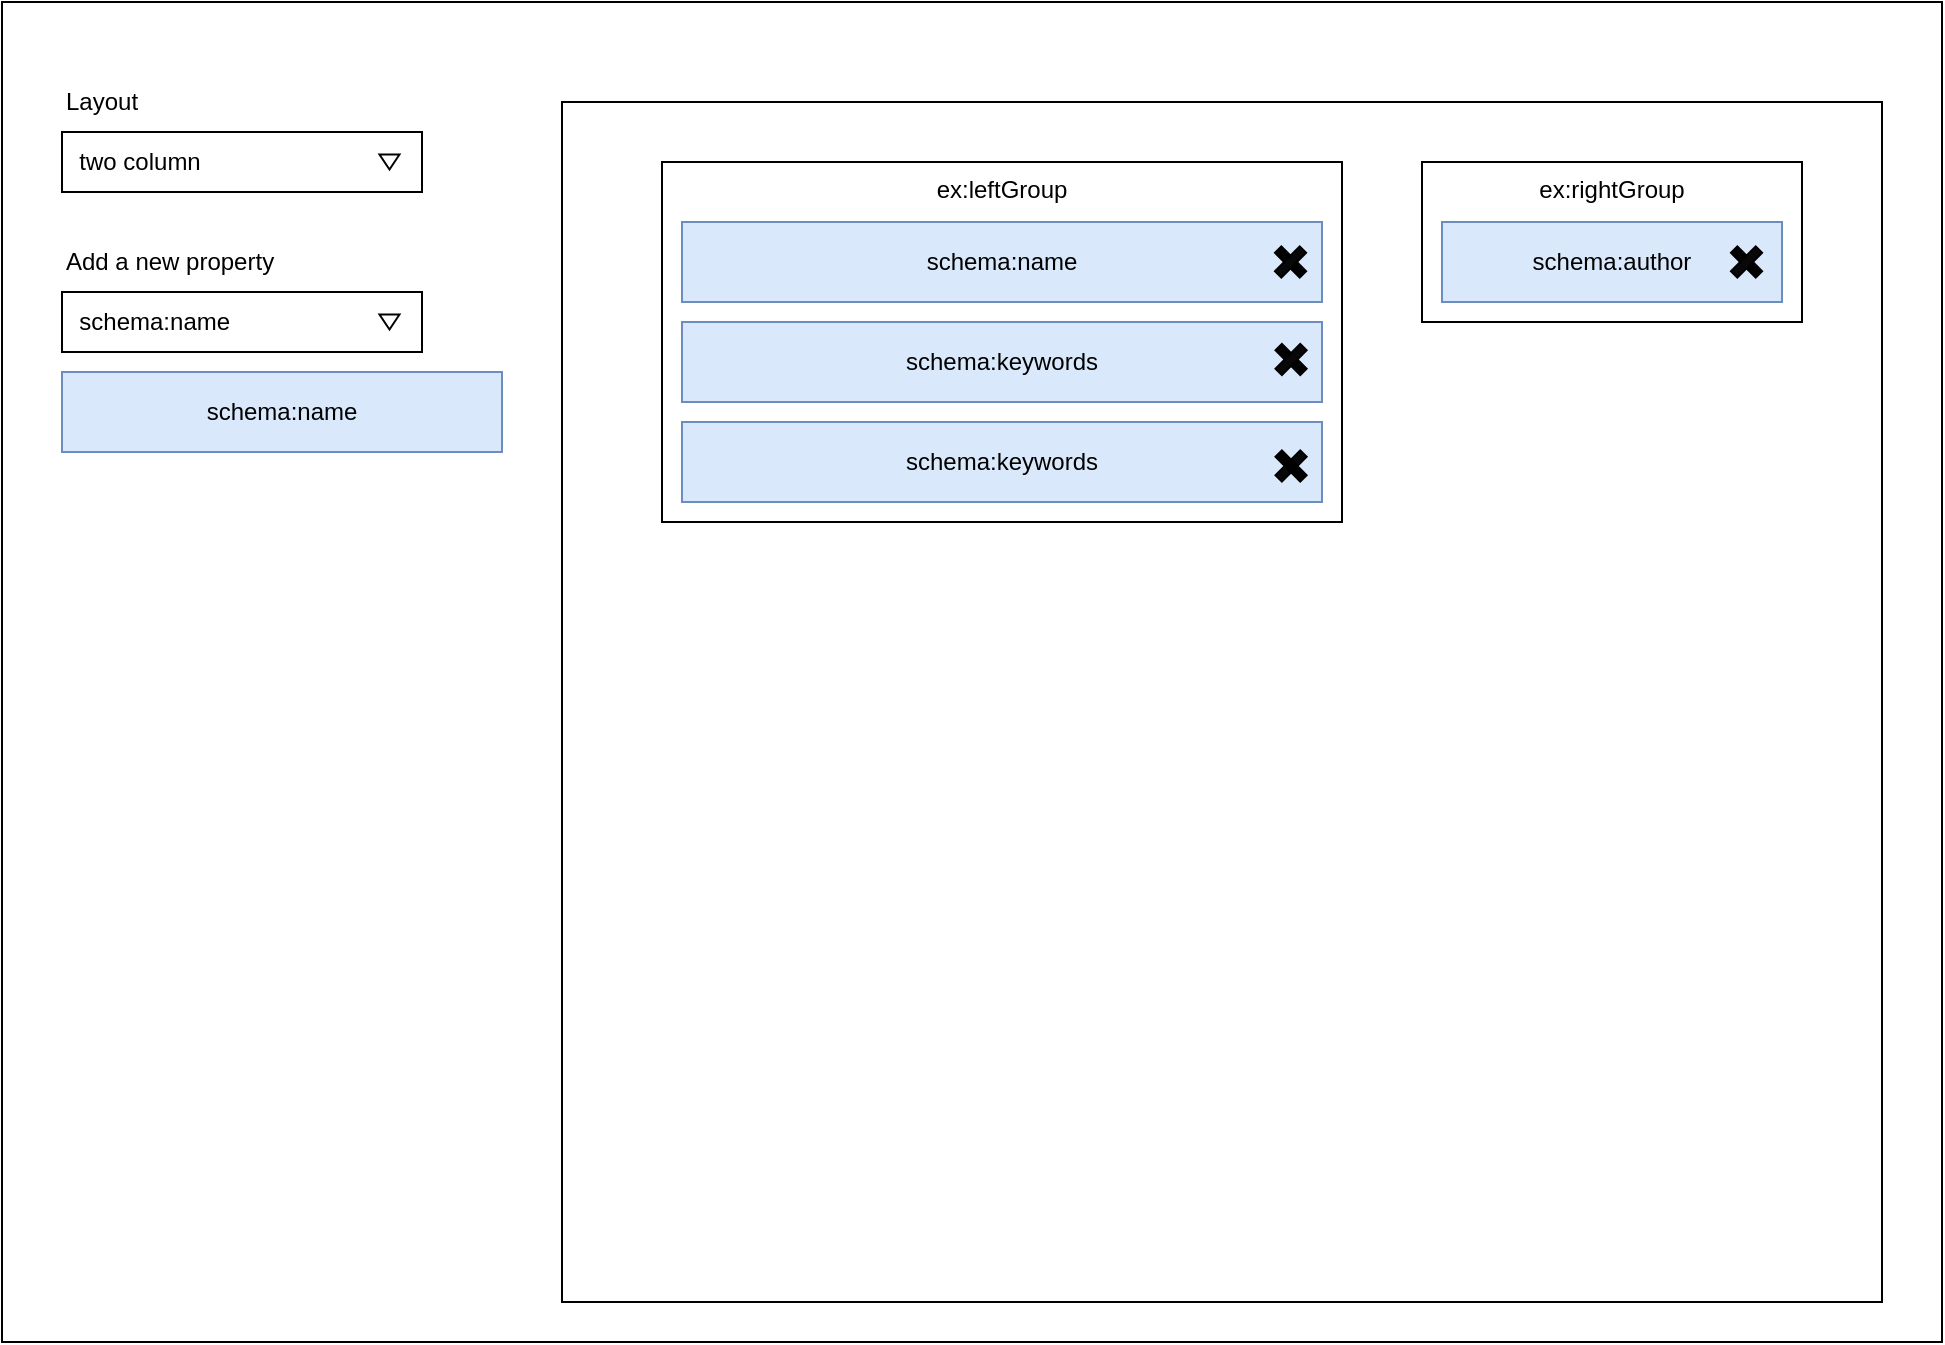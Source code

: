 <mxfile>
    <diagram id="CQOzAiM4n4nW2hEvO8JB" name="Page-1">
        <mxGraphModel dx="1688" dy="935" grid="1" gridSize="10" guides="1" tooltips="1" connect="1" arrows="1" fold="1" page="1" pageScale="1" pageWidth="850" pageHeight="1100" math="0" shadow="0">
            <root>
                <mxCell id="0"/>
                <mxCell id="1" parent="0"/>
                <mxCell id="2" value="" style="rounded=0;whiteSpace=wrap;html=1;" vertex="1" parent="1">
                    <mxGeometry x="190" y="310" width="970" height="670" as="geometry"/>
                </mxCell>
                <mxCell id="3" value="&amp;nbsp; two column" style="rounded=0;whiteSpace=wrap;html=1;align=left;" vertex="1" parent="1">
                    <mxGeometry x="220" y="375" width="180" height="30" as="geometry"/>
                </mxCell>
                <mxCell id="5" value="" style="triangle;whiteSpace=wrap;html=1;rotation=90;" vertex="1" parent="1">
                    <mxGeometry x="380" y="385" width="7.5" height="10" as="geometry"/>
                </mxCell>
                <mxCell id="7" value="" style="rounded=0;whiteSpace=wrap;html=1;" vertex="1" parent="1">
                    <mxGeometry x="470" y="360" width="660" height="600" as="geometry"/>
                </mxCell>
                <mxCell id="8" value="ex:leftGroup" style="rounded=0;whiteSpace=wrap;html=1;verticalAlign=top;" vertex="1" parent="1">
                    <mxGeometry x="520" y="390" width="340" height="180" as="geometry"/>
                </mxCell>
                <mxCell id="9" value="schema:name" style="rounded=0;whiteSpace=wrap;html=1;fillColor=#dae8fc;strokeColor=#6c8ebf;" vertex="1" parent="1">
                    <mxGeometry x="530" y="420" width="320" height="40" as="geometry"/>
                </mxCell>
                <mxCell id="10" value="ex:rightGroup" style="rounded=0;whiteSpace=wrap;html=1;verticalAlign=top;" vertex="1" parent="1">
                    <mxGeometry x="900" y="390" width="190" height="80" as="geometry"/>
                </mxCell>
                <mxCell id="11" value="schema:author" style="rounded=0;whiteSpace=wrap;html=1;fillColor=#dae8fc;strokeColor=#6c8ebf;" vertex="1" parent="1">
                    <mxGeometry x="910" y="420" width="170" height="40" as="geometry"/>
                </mxCell>
                <mxCell id="12" value="schema:keywords" style="rounded=0;whiteSpace=wrap;html=1;fillColor=#dae8fc;strokeColor=#6c8ebf;" vertex="1" parent="1">
                    <mxGeometry x="530" y="470" width="320" height="40" as="geometry"/>
                </mxCell>
                <mxCell id="13" value="schema:keywords" style="rounded=0;whiteSpace=wrap;html=1;fillColor=#dae8fc;strokeColor=#6c8ebf;" vertex="1" parent="1">
                    <mxGeometry x="530" y="520" width="320" height="40" as="geometry"/>
                </mxCell>
                <mxCell id="14" value="&amp;nbsp; schema:name" style="rounded=0;whiteSpace=wrap;html=1;align=left;" vertex="1" parent="1">
                    <mxGeometry x="220" y="455" width="180" height="30" as="geometry"/>
                </mxCell>
                <mxCell id="15" value="" style="triangle;whiteSpace=wrap;html=1;rotation=90;" vertex="1" parent="1">
                    <mxGeometry x="380" y="465" width="7.5" height="10" as="geometry"/>
                </mxCell>
                <mxCell id="16" value="schema:name" style="rounded=0;whiteSpace=wrap;html=1;fillColor=#dae8fc;strokeColor=#6c8ebf;" vertex="1" parent="1">
                    <mxGeometry x="220" y="495" width="220" height="40" as="geometry"/>
                </mxCell>
                <mxCell id="20" value="Layout" style="text;html=1;strokeColor=none;fillColor=none;align=left;verticalAlign=middle;whiteSpace=wrap;rounded=0;" vertex="1" parent="1">
                    <mxGeometry x="220" y="345" width="60" height="30" as="geometry"/>
                </mxCell>
                <mxCell id="21" value="Add a new property" style="text;html=1;strokeColor=none;fillColor=none;align=left;verticalAlign=middle;whiteSpace=wrap;rounded=0;" vertex="1" parent="1">
                    <mxGeometry x="220" y="425" width="130" height="30" as="geometry"/>
                </mxCell>
                <mxCell id="26" value="" style="group;rotation=45;" vertex="1" connectable="0" parent="1">
                    <mxGeometry x="832" y="531.25" width="18.11" height="17.5" as="geometry"/>
                </mxCell>
                <mxCell id="24" value="" style="rounded=0;whiteSpace=wrap;html=1;rotation=45;fillColor=#080808;" vertex="1" parent="26">
                    <mxGeometry x="0.272" y="2.012" width="4.527" height="17.5" as="geometry"/>
                </mxCell>
                <mxCell id="25" value="" style="rounded=0;whiteSpace=wrap;html=1;rotation=135;fillColor=#000000;" vertex="1" parent="26">
                    <mxGeometry x="0.272" y="2.012" width="4.527" height="17.5" as="geometry"/>
                </mxCell>
                <mxCell id="28" value="" style="rounded=0;whiteSpace=wrap;html=1;rotation=135;fillColor=#000000;" vertex="1" parent="1">
                    <mxGeometry x="832.272" y="480.003" width="4.527" height="17.5" as="geometry"/>
                </mxCell>
                <mxCell id="29" value="" style="rounded=0;whiteSpace=wrap;html=1;rotation=45;fillColor=#080808;" vertex="1" parent="1">
                    <mxGeometry x="832.272" y="480.003" width="4.527" height="17.5" as="geometry"/>
                </mxCell>
                <mxCell id="30" value="" style="rounded=0;whiteSpace=wrap;html=1;rotation=135;fillColor=#000000;" vertex="1" parent="1">
                    <mxGeometry x="832.002" y="431.253" width="4.527" height="17.5" as="geometry"/>
                </mxCell>
                <mxCell id="31" value="" style="rounded=0;whiteSpace=wrap;html=1;rotation=45;fillColor=#080808;" vertex="1" parent="1">
                    <mxGeometry x="832.002" y="431.253" width="4.527" height="17.5" as="geometry"/>
                </mxCell>
                <mxCell id="32" value="" style="rounded=0;whiteSpace=wrap;html=1;rotation=135;fillColor=#000000;" vertex="1" parent="1">
                    <mxGeometry x="1060.002" y="431.253" width="4.527" height="17.5" as="geometry"/>
                </mxCell>
                <mxCell id="33" value="" style="rounded=0;whiteSpace=wrap;html=1;rotation=45;fillColor=#080808;" vertex="1" parent="1">
                    <mxGeometry x="1060.002" y="431.253" width="4.527" height="17.5" as="geometry"/>
                </mxCell>
            </root>
        </mxGraphModel>
    </diagram>
</mxfile>
